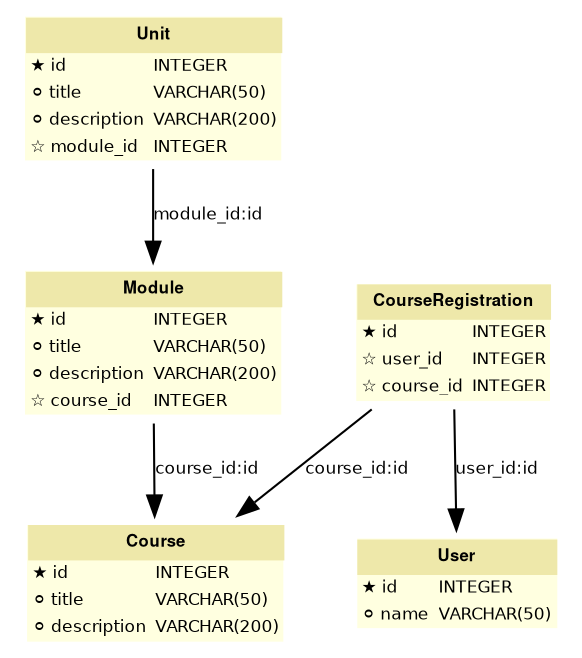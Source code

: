 
    digraph G {
        fontname = "Bitstream Vera Sans"
        fontsize = 8

        node [
            fontname = "Bitstream Vera Sans"
            fontsize = 8
            shape = "plaintext"
        ]

        edge [
            fontname = "Bitstream Vera Sans"
            fontsize = 8
        ]


    Course [label=<
    <TABLE BGCOLOR="lightyellow" BORDER="0"
        CELLBORDER="0" CELLSPACING="0">
            <TR><TD COLSPAN="2" CELLPADDING="4"
                    ALIGN="CENTER" BGCOLOR="palegoldenrod"
            ><FONT FACE="Helvetica Bold" COLOR="black"
            >Course</FONT></TD></TR><TR><TD ALIGN="LEFT" BORDER="0"
    ><FONT FACE="Bitstream Vera Sans">★ id</FONT
    ></TD><TD ALIGN="LEFT"
    ><FONT FACE="Bitstream Vera Sans">INTEGER</FONT
    ></TD></TR> <TR><TD ALIGN="LEFT" BORDER="0"
    ><FONT FACE="Bitstream Vera Sans">⚪ title</FONT
    ></TD><TD ALIGN="LEFT"
    ><FONT FACE="Bitstream Vera Sans">VARCHAR(50)</FONT
    ></TD></TR> <TR><TD ALIGN="LEFT" BORDER="0"
    ><FONT FACE="Bitstream Vera Sans">⚪ description</FONT
    ></TD><TD ALIGN="LEFT"
    ><FONT FACE="Bitstream Vera Sans">VARCHAR(200)</FONT
    ></TD></TR>
    </TABLE>
>]


    User [label=<
    <TABLE BGCOLOR="lightyellow" BORDER="0"
        CELLBORDER="0" CELLSPACING="0">
            <TR><TD COLSPAN="2" CELLPADDING="4"
                    ALIGN="CENTER" BGCOLOR="palegoldenrod"
            ><FONT FACE="Helvetica Bold" COLOR="black"
            >User</FONT></TD></TR><TR><TD ALIGN="LEFT" BORDER="0"
    ><FONT FACE="Bitstream Vera Sans">★ id</FONT
    ></TD><TD ALIGN="LEFT"
    ><FONT FACE="Bitstream Vera Sans">INTEGER</FONT
    ></TD></TR> <TR><TD ALIGN="LEFT" BORDER="0"
    ><FONT FACE="Bitstream Vera Sans">⚪ name</FONT
    ></TD><TD ALIGN="LEFT"
    ><FONT FACE="Bitstream Vera Sans">VARCHAR(50)</FONT
    ></TD></TR>
    </TABLE>
>]


    Unit [label=<
    <TABLE BGCOLOR="lightyellow" BORDER="0"
        CELLBORDER="0" CELLSPACING="0">
            <TR><TD COLSPAN="2" CELLPADDING="4"
                    ALIGN="CENTER" BGCOLOR="palegoldenrod"
            ><FONT FACE="Helvetica Bold" COLOR="black"
            >Unit</FONT></TD></TR><TR><TD ALIGN="LEFT" BORDER="0"
    ><FONT FACE="Bitstream Vera Sans">★ id</FONT
    ></TD><TD ALIGN="LEFT"
    ><FONT FACE="Bitstream Vera Sans">INTEGER</FONT
    ></TD></TR> <TR><TD ALIGN="LEFT" BORDER="0"
    ><FONT FACE="Bitstream Vera Sans">⚪ title</FONT
    ></TD><TD ALIGN="LEFT"
    ><FONT FACE="Bitstream Vera Sans">VARCHAR(50)</FONT
    ></TD></TR> <TR><TD ALIGN="LEFT" BORDER="0"
    ><FONT FACE="Bitstream Vera Sans">⚪ description</FONT
    ></TD><TD ALIGN="LEFT"
    ><FONT FACE="Bitstream Vera Sans">VARCHAR(200)</FONT
    ></TD></TR> <TR><TD ALIGN="LEFT" BORDER="0"
    ><FONT FACE="Bitstream Vera Sans">☆ module_id</FONT
    ></TD><TD ALIGN="LEFT"
    ><FONT FACE="Bitstream Vera Sans">INTEGER</FONT
    ></TD></TR>
    </TABLE>
>]


    Module [label=<
    <TABLE BGCOLOR="lightyellow" BORDER="0"
        CELLBORDER="0" CELLSPACING="0">
            <TR><TD COLSPAN="2" CELLPADDING="4"
                    ALIGN="CENTER" BGCOLOR="palegoldenrod"
            ><FONT FACE="Helvetica Bold" COLOR="black"
            >Module</FONT></TD></TR><TR><TD ALIGN="LEFT" BORDER="0"
    ><FONT FACE="Bitstream Vera Sans">★ id</FONT
    ></TD><TD ALIGN="LEFT"
    ><FONT FACE="Bitstream Vera Sans">INTEGER</FONT
    ></TD></TR> <TR><TD ALIGN="LEFT" BORDER="0"
    ><FONT FACE="Bitstream Vera Sans">⚪ title</FONT
    ></TD><TD ALIGN="LEFT"
    ><FONT FACE="Bitstream Vera Sans">VARCHAR(50)</FONT
    ></TD></TR> <TR><TD ALIGN="LEFT" BORDER="0"
    ><FONT FACE="Bitstream Vera Sans">⚪ description</FONT
    ></TD><TD ALIGN="LEFT"
    ><FONT FACE="Bitstream Vera Sans">VARCHAR(200)</FONT
    ></TD></TR> <TR><TD ALIGN="LEFT" BORDER="0"
    ><FONT FACE="Bitstream Vera Sans">☆ course_id</FONT
    ></TD><TD ALIGN="LEFT"
    ><FONT FACE="Bitstream Vera Sans">INTEGER</FONT
    ></TD></TR>
    </TABLE>
>]


    CourseRegistration [label=<
    <TABLE BGCOLOR="lightyellow" BORDER="0"
        CELLBORDER="0" CELLSPACING="0">
            <TR><TD COLSPAN="2" CELLPADDING="4"
                    ALIGN="CENTER" BGCOLOR="palegoldenrod"
            ><FONT FACE="Helvetica Bold" COLOR="black"
            >CourseRegistration</FONT></TD></TR><TR><TD ALIGN="LEFT" BORDER="0"
    ><FONT FACE="Bitstream Vera Sans">★ id</FONT
    ></TD><TD ALIGN="LEFT"
    ><FONT FACE="Bitstream Vera Sans">INTEGER</FONT
    ></TD></TR> <TR><TD ALIGN="LEFT" BORDER="0"
    ><FONT FACE="Bitstream Vera Sans">☆ user_id</FONT
    ></TD><TD ALIGN="LEFT"
    ><FONT FACE="Bitstream Vera Sans">INTEGER</FONT
    ></TD></TR> <TR><TD ALIGN="LEFT" BORDER="0"
    ><FONT FACE="Bitstream Vera Sans">☆ course_id</FONT
    ></TD><TD ALIGN="LEFT"
    ><FONT FACE="Bitstream Vera Sans">INTEGER</FONT
    ></TD></TR>
    </TABLE>
>]

    "Unit" -> "Module" [label = "module_id:id"]
    "Module" -> "Course" [label = "course_id:id"]
    "CourseRegistration" -> "User" [label = "user_id:id"]
    "CourseRegistration" -> "Course" [label = "course_id:id"]
}